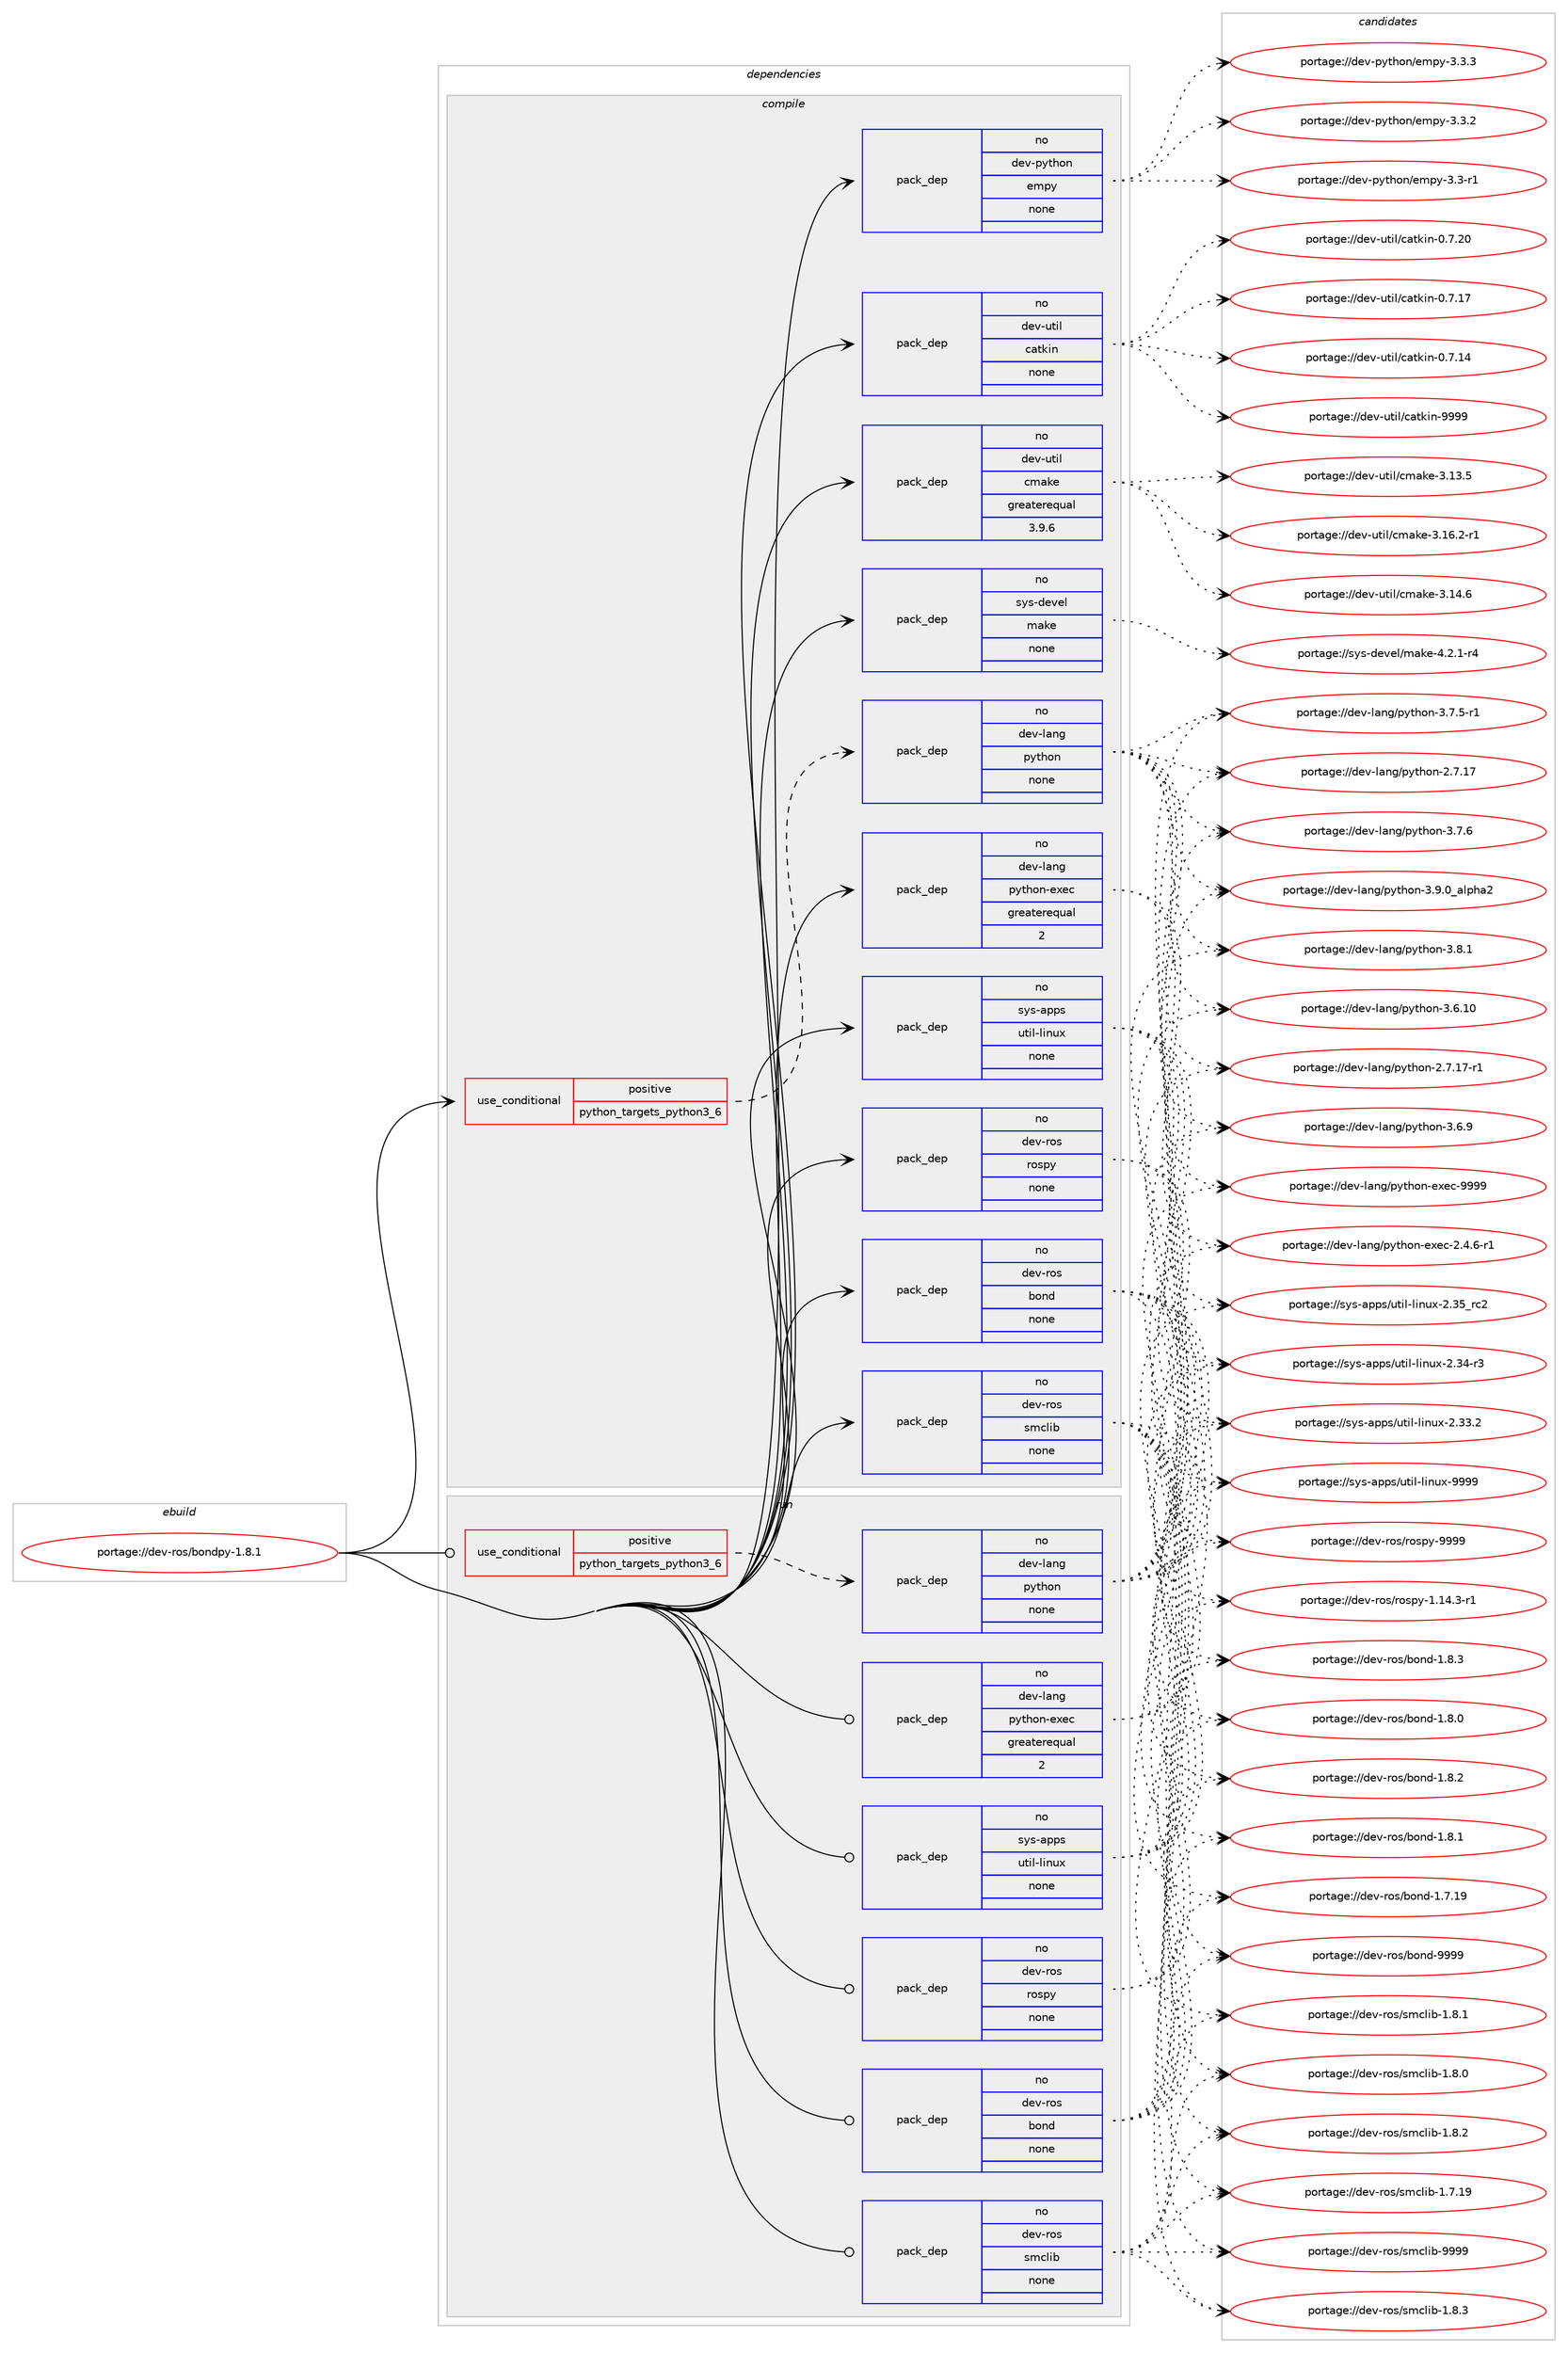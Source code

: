 digraph prolog {

# *************
# Graph options
# *************

newrank=true;
concentrate=true;
compound=true;
graph [rankdir=LR,fontname=Helvetica,fontsize=10,ranksep=1.5];#, ranksep=2.5, nodesep=0.2];
edge  [arrowhead=vee];
node  [fontname=Helvetica,fontsize=10];

# **********
# The ebuild
# **********

subgraph cluster_leftcol {
color=gray;
label=<<i>ebuild</i>>;
id [label="portage://dev-ros/bondpy-1.8.1", color=red, width=4, href="../dev-ros/bondpy-1.8.1.svg"];
}

# ****************
# The dependencies
# ****************

subgraph cluster_midcol {
color=gray;
label=<<i>dependencies</i>>;
subgraph cluster_compile {
fillcolor="#eeeeee";
style=filled;
label=<<i>compile</i>>;
subgraph cond101638 {
dependency409803 [label=<<TABLE BORDER="0" CELLBORDER="1" CELLSPACING="0" CELLPADDING="4"><TR><TD ROWSPAN="3" CELLPADDING="10">use_conditional</TD></TR><TR><TD>positive</TD></TR><TR><TD>python_targets_python3_6</TD></TR></TABLE>>, shape=none, color=red];
subgraph pack303290 {
dependency409804 [label=<<TABLE BORDER="0" CELLBORDER="1" CELLSPACING="0" CELLPADDING="4" WIDTH="220"><TR><TD ROWSPAN="6" CELLPADDING="30">pack_dep</TD></TR><TR><TD WIDTH="110">no</TD></TR><TR><TD>dev-lang</TD></TR><TR><TD>python</TD></TR><TR><TD>none</TD></TR><TR><TD></TD></TR></TABLE>>, shape=none, color=blue];
}
dependency409803:e -> dependency409804:w [weight=20,style="dashed",arrowhead="vee"];
}
id:e -> dependency409803:w [weight=20,style="solid",arrowhead="vee"];
subgraph pack303291 {
dependency409805 [label=<<TABLE BORDER="0" CELLBORDER="1" CELLSPACING="0" CELLPADDING="4" WIDTH="220"><TR><TD ROWSPAN="6" CELLPADDING="30">pack_dep</TD></TR><TR><TD WIDTH="110">no</TD></TR><TR><TD>dev-lang</TD></TR><TR><TD>python-exec</TD></TR><TR><TD>greaterequal</TD></TR><TR><TD>2</TD></TR></TABLE>>, shape=none, color=blue];
}
id:e -> dependency409805:w [weight=20,style="solid",arrowhead="vee"];
subgraph pack303292 {
dependency409806 [label=<<TABLE BORDER="0" CELLBORDER="1" CELLSPACING="0" CELLPADDING="4" WIDTH="220"><TR><TD ROWSPAN="6" CELLPADDING="30">pack_dep</TD></TR><TR><TD WIDTH="110">no</TD></TR><TR><TD>dev-python</TD></TR><TR><TD>empy</TD></TR><TR><TD>none</TD></TR><TR><TD></TD></TR></TABLE>>, shape=none, color=blue];
}
id:e -> dependency409806:w [weight=20,style="solid",arrowhead="vee"];
subgraph pack303293 {
dependency409807 [label=<<TABLE BORDER="0" CELLBORDER="1" CELLSPACING="0" CELLPADDING="4" WIDTH="220"><TR><TD ROWSPAN="6" CELLPADDING="30">pack_dep</TD></TR><TR><TD WIDTH="110">no</TD></TR><TR><TD>dev-ros</TD></TR><TR><TD>bond</TD></TR><TR><TD>none</TD></TR><TR><TD></TD></TR></TABLE>>, shape=none, color=blue];
}
id:e -> dependency409807:w [weight=20,style="solid",arrowhead="vee"];
subgraph pack303294 {
dependency409808 [label=<<TABLE BORDER="0" CELLBORDER="1" CELLSPACING="0" CELLPADDING="4" WIDTH="220"><TR><TD ROWSPAN="6" CELLPADDING="30">pack_dep</TD></TR><TR><TD WIDTH="110">no</TD></TR><TR><TD>dev-ros</TD></TR><TR><TD>rospy</TD></TR><TR><TD>none</TD></TR><TR><TD></TD></TR></TABLE>>, shape=none, color=blue];
}
id:e -> dependency409808:w [weight=20,style="solid",arrowhead="vee"];
subgraph pack303295 {
dependency409809 [label=<<TABLE BORDER="0" CELLBORDER="1" CELLSPACING="0" CELLPADDING="4" WIDTH="220"><TR><TD ROWSPAN="6" CELLPADDING="30">pack_dep</TD></TR><TR><TD WIDTH="110">no</TD></TR><TR><TD>dev-ros</TD></TR><TR><TD>smclib</TD></TR><TR><TD>none</TD></TR><TR><TD></TD></TR></TABLE>>, shape=none, color=blue];
}
id:e -> dependency409809:w [weight=20,style="solid",arrowhead="vee"];
subgraph pack303296 {
dependency409810 [label=<<TABLE BORDER="0" CELLBORDER="1" CELLSPACING="0" CELLPADDING="4" WIDTH="220"><TR><TD ROWSPAN="6" CELLPADDING="30">pack_dep</TD></TR><TR><TD WIDTH="110">no</TD></TR><TR><TD>dev-util</TD></TR><TR><TD>catkin</TD></TR><TR><TD>none</TD></TR><TR><TD></TD></TR></TABLE>>, shape=none, color=blue];
}
id:e -> dependency409810:w [weight=20,style="solid",arrowhead="vee"];
subgraph pack303297 {
dependency409811 [label=<<TABLE BORDER="0" CELLBORDER="1" CELLSPACING="0" CELLPADDING="4" WIDTH="220"><TR><TD ROWSPAN="6" CELLPADDING="30">pack_dep</TD></TR><TR><TD WIDTH="110">no</TD></TR><TR><TD>dev-util</TD></TR><TR><TD>cmake</TD></TR><TR><TD>greaterequal</TD></TR><TR><TD>3.9.6</TD></TR></TABLE>>, shape=none, color=blue];
}
id:e -> dependency409811:w [weight=20,style="solid",arrowhead="vee"];
subgraph pack303298 {
dependency409812 [label=<<TABLE BORDER="0" CELLBORDER="1" CELLSPACING="0" CELLPADDING="4" WIDTH="220"><TR><TD ROWSPAN="6" CELLPADDING="30">pack_dep</TD></TR><TR><TD WIDTH="110">no</TD></TR><TR><TD>sys-apps</TD></TR><TR><TD>util-linux</TD></TR><TR><TD>none</TD></TR><TR><TD></TD></TR></TABLE>>, shape=none, color=blue];
}
id:e -> dependency409812:w [weight=20,style="solid",arrowhead="vee"];
subgraph pack303299 {
dependency409813 [label=<<TABLE BORDER="0" CELLBORDER="1" CELLSPACING="0" CELLPADDING="4" WIDTH="220"><TR><TD ROWSPAN="6" CELLPADDING="30">pack_dep</TD></TR><TR><TD WIDTH="110">no</TD></TR><TR><TD>sys-devel</TD></TR><TR><TD>make</TD></TR><TR><TD>none</TD></TR><TR><TD></TD></TR></TABLE>>, shape=none, color=blue];
}
id:e -> dependency409813:w [weight=20,style="solid",arrowhead="vee"];
}
subgraph cluster_compileandrun {
fillcolor="#eeeeee";
style=filled;
label=<<i>compile and run</i>>;
}
subgraph cluster_run {
fillcolor="#eeeeee";
style=filled;
label=<<i>run</i>>;
subgraph cond101639 {
dependency409814 [label=<<TABLE BORDER="0" CELLBORDER="1" CELLSPACING="0" CELLPADDING="4"><TR><TD ROWSPAN="3" CELLPADDING="10">use_conditional</TD></TR><TR><TD>positive</TD></TR><TR><TD>python_targets_python3_6</TD></TR></TABLE>>, shape=none, color=red];
subgraph pack303300 {
dependency409815 [label=<<TABLE BORDER="0" CELLBORDER="1" CELLSPACING="0" CELLPADDING="4" WIDTH="220"><TR><TD ROWSPAN="6" CELLPADDING="30">pack_dep</TD></TR><TR><TD WIDTH="110">no</TD></TR><TR><TD>dev-lang</TD></TR><TR><TD>python</TD></TR><TR><TD>none</TD></TR><TR><TD></TD></TR></TABLE>>, shape=none, color=blue];
}
dependency409814:e -> dependency409815:w [weight=20,style="dashed",arrowhead="vee"];
}
id:e -> dependency409814:w [weight=20,style="solid",arrowhead="odot"];
subgraph pack303301 {
dependency409816 [label=<<TABLE BORDER="0" CELLBORDER="1" CELLSPACING="0" CELLPADDING="4" WIDTH="220"><TR><TD ROWSPAN="6" CELLPADDING="30">pack_dep</TD></TR><TR><TD WIDTH="110">no</TD></TR><TR><TD>dev-lang</TD></TR><TR><TD>python-exec</TD></TR><TR><TD>greaterequal</TD></TR><TR><TD>2</TD></TR></TABLE>>, shape=none, color=blue];
}
id:e -> dependency409816:w [weight=20,style="solid",arrowhead="odot"];
subgraph pack303302 {
dependency409817 [label=<<TABLE BORDER="0" CELLBORDER="1" CELLSPACING="0" CELLPADDING="4" WIDTH="220"><TR><TD ROWSPAN="6" CELLPADDING="30">pack_dep</TD></TR><TR><TD WIDTH="110">no</TD></TR><TR><TD>dev-ros</TD></TR><TR><TD>bond</TD></TR><TR><TD>none</TD></TR><TR><TD></TD></TR></TABLE>>, shape=none, color=blue];
}
id:e -> dependency409817:w [weight=20,style="solid",arrowhead="odot"];
subgraph pack303303 {
dependency409818 [label=<<TABLE BORDER="0" CELLBORDER="1" CELLSPACING="0" CELLPADDING="4" WIDTH="220"><TR><TD ROWSPAN="6" CELLPADDING="30">pack_dep</TD></TR><TR><TD WIDTH="110">no</TD></TR><TR><TD>dev-ros</TD></TR><TR><TD>rospy</TD></TR><TR><TD>none</TD></TR><TR><TD></TD></TR></TABLE>>, shape=none, color=blue];
}
id:e -> dependency409818:w [weight=20,style="solid",arrowhead="odot"];
subgraph pack303304 {
dependency409819 [label=<<TABLE BORDER="0" CELLBORDER="1" CELLSPACING="0" CELLPADDING="4" WIDTH="220"><TR><TD ROWSPAN="6" CELLPADDING="30">pack_dep</TD></TR><TR><TD WIDTH="110">no</TD></TR><TR><TD>dev-ros</TD></TR><TR><TD>smclib</TD></TR><TR><TD>none</TD></TR><TR><TD></TD></TR></TABLE>>, shape=none, color=blue];
}
id:e -> dependency409819:w [weight=20,style="solid",arrowhead="odot"];
subgraph pack303305 {
dependency409820 [label=<<TABLE BORDER="0" CELLBORDER="1" CELLSPACING="0" CELLPADDING="4" WIDTH="220"><TR><TD ROWSPAN="6" CELLPADDING="30">pack_dep</TD></TR><TR><TD WIDTH="110">no</TD></TR><TR><TD>sys-apps</TD></TR><TR><TD>util-linux</TD></TR><TR><TD>none</TD></TR><TR><TD></TD></TR></TABLE>>, shape=none, color=blue];
}
id:e -> dependency409820:w [weight=20,style="solid",arrowhead="odot"];
}
}

# **************
# The candidates
# **************

subgraph cluster_choices {
rank=same;
color=gray;
label=<<i>candidates</i>>;

subgraph choice303290 {
color=black;
nodesep=1;
choice10010111845108971101034711212111610411111045514657464895971081121049750 [label="portage://dev-lang/python-3.9.0_alpha2", color=red, width=4,href="../dev-lang/python-3.9.0_alpha2.svg"];
choice100101118451089711010347112121116104111110455146564649 [label="portage://dev-lang/python-3.8.1", color=red, width=4,href="../dev-lang/python-3.8.1.svg"];
choice100101118451089711010347112121116104111110455146554654 [label="portage://dev-lang/python-3.7.6", color=red, width=4,href="../dev-lang/python-3.7.6.svg"];
choice1001011184510897110103471121211161041111104551465546534511449 [label="portage://dev-lang/python-3.7.5-r1", color=red, width=4,href="../dev-lang/python-3.7.5-r1.svg"];
choice100101118451089711010347112121116104111110455146544657 [label="portage://dev-lang/python-3.6.9", color=red, width=4,href="../dev-lang/python-3.6.9.svg"];
choice10010111845108971101034711212111610411111045514654464948 [label="portage://dev-lang/python-3.6.10", color=red, width=4,href="../dev-lang/python-3.6.10.svg"];
choice100101118451089711010347112121116104111110455046554649554511449 [label="portage://dev-lang/python-2.7.17-r1", color=red, width=4,href="../dev-lang/python-2.7.17-r1.svg"];
choice10010111845108971101034711212111610411111045504655464955 [label="portage://dev-lang/python-2.7.17", color=red, width=4,href="../dev-lang/python-2.7.17.svg"];
dependency409804:e -> choice10010111845108971101034711212111610411111045514657464895971081121049750:w [style=dotted,weight="100"];
dependency409804:e -> choice100101118451089711010347112121116104111110455146564649:w [style=dotted,weight="100"];
dependency409804:e -> choice100101118451089711010347112121116104111110455146554654:w [style=dotted,weight="100"];
dependency409804:e -> choice1001011184510897110103471121211161041111104551465546534511449:w [style=dotted,weight="100"];
dependency409804:e -> choice100101118451089711010347112121116104111110455146544657:w [style=dotted,weight="100"];
dependency409804:e -> choice10010111845108971101034711212111610411111045514654464948:w [style=dotted,weight="100"];
dependency409804:e -> choice100101118451089711010347112121116104111110455046554649554511449:w [style=dotted,weight="100"];
dependency409804:e -> choice10010111845108971101034711212111610411111045504655464955:w [style=dotted,weight="100"];
}
subgraph choice303291 {
color=black;
nodesep=1;
choice10010111845108971101034711212111610411111045101120101994557575757 [label="portage://dev-lang/python-exec-9999", color=red, width=4,href="../dev-lang/python-exec-9999.svg"];
choice10010111845108971101034711212111610411111045101120101994550465246544511449 [label="portage://dev-lang/python-exec-2.4.6-r1", color=red, width=4,href="../dev-lang/python-exec-2.4.6-r1.svg"];
dependency409805:e -> choice10010111845108971101034711212111610411111045101120101994557575757:w [style=dotted,weight="100"];
dependency409805:e -> choice10010111845108971101034711212111610411111045101120101994550465246544511449:w [style=dotted,weight="100"];
}
subgraph choice303292 {
color=black;
nodesep=1;
choice1001011184511212111610411111047101109112121455146514651 [label="portage://dev-python/empy-3.3.3", color=red, width=4,href="../dev-python/empy-3.3.3.svg"];
choice1001011184511212111610411111047101109112121455146514650 [label="portage://dev-python/empy-3.3.2", color=red, width=4,href="../dev-python/empy-3.3.2.svg"];
choice1001011184511212111610411111047101109112121455146514511449 [label="portage://dev-python/empy-3.3-r1", color=red, width=4,href="../dev-python/empy-3.3-r1.svg"];
dependency409806:e -> choice1001011184511212111610411111047101109112121455146514651:w [style=dotted,weight="100"];
dependency409806:e -> choice1001011184511212111610411111047101109112121455146514650:w [style=dotted,weight="100"];
dependency409806:e -> choice1001011184511212111610411111047101109112121455146514511449:w [style=dotted,weight="100"];
}
subgraph choice303293 {
color=black;
nodesep=1;
choice1001011184511411111547981111101004557575757 [label="portage://dev-ros/bond-9999", color=red, width=4,href="../dev-ros/bond-9999.svg"];
choice100101118451141111154798111110100454946564651 [label="portage://dev-ros/bond-1.8.3", color=red, width=4,href="../dev-ros/bond-1.8.3.svg"];
choice100101118451141111154798111110100454946564650 [label="portage://dev-ros/bond-1.8.2", color=red, width=4,href="../dev-ros/bond-1.8.2.svg"];
choice100101118451141111154798111110100454946564649 [label="portage://dev-ros/bond-1.8.1", color=red, width=4,href="../dev-ros/bond-1.8.1.svg"];
choice100101118451141111154798111110100454946564648 [label="portage://dev-ros/bond-1.8.0", color=red, width=4,href="../dev-ros/bond-1.8.0.svg"];
choice10010111845114111115479811111010045494655464957 [label="portage://dev-ros/bond-1.7.19", color=red, width=4,href="../dev-ros/bond-1.7.19.svg"];
dependency409807:e -> choice1001011184511411111547981111101004557575757:w [style=dotted,weight="100"];
dependency409807:e -> choice100101118451141111154798111110100454946564651:w [style=dotted,weight="100"];
dependency409807:e -> choice100101118451141111154798111110100454946564650:w [style=dotted,weight="100"];
dependency409807:e -> choice100101118451141111154798111110100454946564649:w [style=dotted,weight="100"];
dependency409807:e -> choice100101118451141111154798111110100454946564648:w [style=dotted,weight="100"];
dependency409807:e -> choice10010111845114111115479811111010045494655464957:w [style=dotted,weight="100"];
}
subgraph choice303294 {
color=black;
nodesep=1;
choice10010111845114111115471141111151121214557575757 [label="portage://dev-ros/rospy-9999", color=red, width=4,href="../dev-ros/rospy-9999.svg"];
choice1001011184511411111547114111115112121454946495246514511449 [label="portage://dev-ros/rospy-1.14.3-r1", color=red, width=4,href="../dev-ros/rospy-1.14.3-r1.svg"];
dependency409808:e -> choice10010111845114111115471141111151121214557575757:w [style=dotted,weight="100"];
dependency409808:e -> choice1001011184511411111547114111115112121454946495246514511449:w [style=dotted,weight="100"];
}
subgraph choice303295 {
color=black;
nodesep=1;
choice100101118451141111154711510999108105984557575757 [label="portage://dev-ros/smclib-9999", color=red, width=4,href="../dev-ros/smclib-9999.svg"];
choice10010111845114111115471151099910810598454946564651 [label="portage://dev-ros/smclib-1.8.3", color=red, width=4,href="../dev-ros/smclib-1.8.3.svg"];
choice10010111845114111115471151099910810598454946564650 [label="portage://dev-ros/smclib-1.8.2", color=red, width=4,href="../dev-ros/smclib-1.8.2.svg"];
choice10010111845114111115471151099910810598454946564649 [label="portage://dev-ros/smclib-1.8.1", color=red, width=4,href="../dev-ros/smclib-1.8.1.svg"];
choice10010111845114111115471151099910810598454946564648 [label="portage://dev-ros/smclib-1.8.0", color=red, width=4,href="../dev-ros/smclib-1.8.0.svg"];
choice1001011184511411111547115109991081059845494655464957 [label="portage://dev-ros/smclib-1.7.19", color=red, width=4,href="../dev-ros/smclib-1.7.19.svg"];
dependency409809:e -> choice100101118451141111154711510999108105984557575757:w [style=dotted,weight="100"];
dependency409809:e -> choice10010111845114111115471151099910810598454946564651:w [style=dotted,weight="100"];
dependency409809:e -> choice10010111845114111115471151099910810598454946564650:w [style=dotted,weight="100"];
dependency409809:e -> choice10010111845114111115471151099910810598454946564649:w [style=dotted,weight="100"];
dependency409809:e -> choice10010111845114111115471151099910810598454946564648:w [style=dotted,weight="100"];
dependency409809:e -> choice1001011184511411111547115109991081059845494655464957:w [style=dotted,weight="100"];
}
subgraph choice303296 {
color=black;
nodesep=1;
choice100101118451171161051084799971161071051104557575757 [label="portage://dev-util/catkin-9999", color=red, width=4,href="../dev-util/catkin-9999.svg"];
choice1001011184511711610510847999711610710511045484655465048 [label="portage://dev-util/catkin-0.7.20", color=red, width=4,href="../dev-util/catkin-0.7.20.svg"];
choice1001011184511711610510847999711610710511045484655464955 [label="portage://dev-util/catkin-0.7.17", color=red, width=4,href="../dev-util/catkin-0.7.17.svg"];
choice1001011184511711610510847999711610710511045484655464952 [label="portage://dev-util/catkin-0.7.14", color=red, width=4,href="../dev-util/catkin-0.7.14.svg"];
dependency409810:e -> choice100101118451171161051084799971161071051104557575757:w [style=dotted,weight="100"];
dependency409810:e -> choice1001011184511711610510847999711610710511045484655465048:w [style=dotted,weight="100"];
dependency409810:e -> choice1001011184511711610510847999711610710511045484655464955:w [style=dotted,weight="100"];
dependency409810:e -> choice1001011184511711610510847999711610710511045484655464952:w [style=dotted,weight="100"];
}
subgraph choice303297 {
color=black;
nodesep=1;
choice10010111845117116105108479910997107101455146495446504511449 [label="portage://dev-util/cmake-3.16.2-r1", color=red, width=4,href="../dev-util/cmake-3.16.2-r1.svg"];
choice1001011184511711610510847991099710710145514649524654 [label="portage://dev-util/cmake-3.14.6", color=red, width=4,href="../dev-util/cmake-3.14.6.svg"];
choice1001011184511711610510847991099710710145514649514653 [label="portage://dev-util/cmake-3.13.5", color=red, width=4,href="../dev-util/cmake-3.13.5.svg"];
dependency409811:e -> choice10010111845117116105108479910997107101455146495446504511449:w [style=dotted,weight="100"];
dependency409811:e -> choice1001011184511711610510847991099710710145514649524654:w [style=dotted,weight="100"];
dependency409811:e -> choice1001011184511711610510847991099710710145514649514653:w [style=dotted,weight="100"];
}
subgraph choice303298 {
color=black;
nodesep=1;
choice115121115459711211211547117116105108451081051101171204557575757 [label="portage://sys-apps/util-linux-9999", color=red, width=4,href="../sys-apps/util-linux-9999.svg"];
choice115121115459711211211547117116105108451081051101171204550465153951149950 [label="portage://sys-apps/util-linux-2.35_rc2", color=red, width=4,href="../sys-apps/util-linux-2.35_rc2.svg"];
choice1151211154597112112115471171161051084510810511011712045504651524511451 [label="portage://sys-apps/util-linux-2.34-r3", color=red, width=4,href="../sys-apps/util-linux-2.34-r3.svg"];
choice1151211154597112112115471171161051084510810511011712045504651514650 [label="portage://sys-apps/util-linux-2.33.2", color=red, width=4,href="../sys-apps/util-linux-2.33.2.svg"];
dependency409812:e -> choice115121115459711211211547117116105108451081051101171204557575757:w [style=dotted,weight="100"];
dependency409812:e -> choice115121115459711211211547117116105108451081051101171204550465153951149950:w [style=dotted,weight="100"];
dependency409812:e -> choice1151211154597112112115471171161051084510810511011712045504651524511451:w [style=dotted,weight="100"];
dependency409812:e -> choice1151211154597112112115471171161051084510810511011712045504651514650:w [style=dotted,weight="100"];
}
subgraph choice303299 {
color=black;
nodesep=1;
choice1151211154510010111810110847109971071014552465046494511452 [label="portage://sys-devel/make-4.2.1-r4", color=red, width=4,href="../sys-devel/make-4.2.1-r4.svg"];
dependency409813:e -> choice1151211154510010111810110847109971071014552465046494511452:w [style=dotted,weight="100"];
}
subgraph choice303300 {
color=black;
nodesep=1;
choice10010111845108971101034711212111610411111045514657464895971081121049750 [label="portage://dev-lang/python-3.9.0_alpha2", color=red, width=4,href="../dev-lang/python-3.9.0_alpha2.svg"];
choice100101118451089711010347112121116104111110455146564649 [label="portage://dev-lang/python-3.8.1", color=red, width=4,href="../dev-lang/python-3.8.1.svg"];
choice100101118451089711010347112121116104111110455146554654 [label="portage://dev-lang/python-3.7.6", color=red, width=4,href="../dev-lang/python-3.7.6.svg"];
choice1001011184510897110103471121211161041111104551465546534511449 [label="portage://dev-lang/python-3.7.5-r1", color=red, width=4,href="../dev-lang/python-3.7.5-r1.svg"];
choice100101118451089711010347112121116104111110455146544657 [label="portage://dev-lang/python-3.6.9", color=red, width=4,href="../dev-lang/python-3.6.9.svg"];
choice10010111845108971101034711212111610411111045514654464948 [label="portage://dev-lang/python-3.6.10", color=red, width=4,href="../dev-lang/python-3.6.10.svg"];
choice100101118451089711010347112121116104111110455046554649554511449 [label="portage://dev-lang/python-2.7.17-r1", color=red, width=4,href="../dev-lang/python-2.7.17-r1.svg"];
choice10010111845108971101034711212111610411111045504655464955 [label="portage://dev-lang/python-2.7.17", color=red, width=4,href="../dev-lang/python-2.7.17.svg"];
dependency409815:e -> choice10010111845108971101034711212111610411111045514657464895971081121049750:w [style=dotted,weight="100"];
dependency409815:e -> choice100101118451089711010347112121116104111110455146564649:w [style=dotted,weight="100"];
dependency409815:e -> choice100101118451089711010347112121116104111110455146554654:w [style=dotted,weight="100"];
dependency409815:e -> choice1001011184510897110103471121211161041111104551465546534511449:w [style=dotted,weight="100"];
dependency409815:e -> choice100101118451089711010347112121116104111110455146544657:w [style=dotted,weight="100"];
dependency409815:e -> choice10010111845108971101034711212111610411111045514654464948:w [style=dotted,weight="100"];
dependency409815:e -> choice100101118451089711010347112121116104111110455046554649554511449:w [style=dotted,weight="100"];
dependency409815:e -> choice10010111845108971101034711212111610411111045504655464955:w [style=dotted,weight="100"];
}
subgraph choice303301 {
color=black;
nodesep=1;
choice10010111845108971101034711212111610411111045101120101994557575757 [label="portage://dev-lang/python-exec-9999", color=red, width=4,href="../dev-lang/python-exec-9999.svg"];
choice10010111845108971101034711212111610411111045101120101994550465246544511449 [label="portage://dev-lang/python-exec-2.4.6-r1", color=red, width=4,href="../dev-lang/python-exec-2.4.6-r1.svg"];
dependency409816:e -> choice10010111845108971101034711212111610411111045101120101994557575757:w [style=dotted,weight="100"];
dependency409816:e -> choice10010111845108971101034711212111610411111045101120101994550465246544511449:w [style=dotted,weight="100"];
}
subgraph choice303302 {
color=black;
nodesep=1;
choice1001011184511411111547981111101004557575757 [label="portage://dev-ros/bond-9999", color=red, width=4,href="../dev-ros/bond-9999.svg"];
choice100101118451141111154798111110100454946564651 [label="portage://dev-ros/bond-1.8.3", color=red, width=4,href="../dev-ros/bond-1.8.3.svg"];
choice100101118451141111154798111110100454946564650 [label="portage://dev-ros/bond-1.8.2", color=red, width=4,href="../dev-ros/bond-1.8.2.svg"];
choice100101118451141111154798111110100454946564649 [label="portage://dev-ros/bond-1.8.1", color=red, width=4,href="../dev-ros/bond-1.8.1.svg"];
choice100101118451141111154798111110100454946564648 [label="portage://dev-ros/bond-1.8.0", color=red, width=4,href="../dev-ros/bond-1.8.0.svg"];
choice10010111845114111115479811111010045494655464957 [label="portage://dev-ros/bond-1.7.19", color=red, width=4,href="../dev-ros/bond-1.7.19.svg"];
dependency409817:e -> choice1001011184511411111547981111101004557575757:w [style=dotted,weight="100"];
dependency409817:e -> choice100101118451141111154798111110100454946564651:w [style=dotted,weight="100"];
dependency409817:e -> choice100101118451141111154798111110100454946564650:w [style=dotted,weight="100"];
dependency409817:e -> choice100101118451141111154798111110100454946564649:w [style=dotted,weight="100"];
dependency409817:e -> choice100101118451141111154798111110100454946564648:w [style=dotted,weight="100"];
dependency409817:e -> choice10010111845114111115479811111010045494655464957:w [style=dotted,weight="100"];
}
subgraph choice303303 {
color=black;
nodesep=1;
choice10010111845114111115471141111151121214557575757 [label="portage://dev-ros/rospy-9999", color=red, width=4,href="../dev-ros/rospy-9999.svg"];
choice1001011184511411111547114111115112121454946495246514511449 [label="portage://dev-ros/rospy-1.14.3-r1", color=red, width=4,href="../dev-ros/rospy-1.14.3-r1.svg"];
dependency409818:e -> choice10010111845114111115471141111151121214557575757:w [style=dotted,weight="100"];
dependency409818:e -> choice1001011184511411111547114111115112121454946495246514511449:w [style=dotted,weight="100"];
}
subgraph choice303304 {
color=black;
nodesep=1;
choice100101118451141111154711510999108105984557575757 [label="portage://dev-ros/smclib-9999", color=red, width=4,href="../dev-ros/smclib-9999.svg"];
choice10010111845114111115471151099910810598454946564651 [label="portage://dev-ros/smclib-1.8.3", color=red, width=4,href="../dev-ros/smclib-1.8.3.svg"];
choice10010111845114111115471151099910810598454946564650 [label="portage://dev-ros/smclib-1.8.2", color=red, width=4,href="../dev-ros/smclib-1.8.2.svg"];
choice10010111845114111115471151099910810598454946564649 [label="portage://dev-ros/smclib-1.8.1", color=red, width=4,href="../dev-ros/smclib-1.8.1.svg"];
choice10010111845114111115471151099910810598454946564648 [label="portage://dev-ros/smclib-1.8.0", color=red, width=4,href="../dev-ros/smclib-1.8.0.svg"];
choice1001011184511411111547115109991081059845494655464957 [label="portage://dev-ros/smclib-1.7.19", color=red, width=4,href="../dev-ros/smclib-1.7.19.svg"];
dependency409819:e -> choice100101118451141111154711510999108105984557575757:w [style=dotted,weight="100"];
dependency409819:e -> choice10010111845114111115471151099910810598454946564651:w [style=dotted,weight="100"];
dependency409819:e -> choice10010111845114111115471151099910810598454946564650:w [style=dotted,weight="100"];
dependency409819:e -> choice10010111845114111115471151099910810598454946564649:w [style=dotted,weight="100"];
dependency409819:e -> choice10010111845114111115471151099910810598454946564648:w [style=dotted,weight="100"];
dependency409819:e -> choice1001011184511411111547115109991081059845494655464957:w [style=dotted,weight="100"];
}
subgraph choice303305 {
color=black;
nodesep=1;
choice115121115459711211211547117116105108451081051101171204557575757 [label="portage://sys-apps/util-linux-9999", color=red, width=4,href="../sys-apps/util-linux-9999.svg"];
choice115121115459711211211547117116105108451081051101171204550465153951149950 [label="portage://sys-apps/util-linux-2.35_rc2", color=red, width=4,href="../sys-apps/util-linux-2.35_rc2.svg"];
choice1151211154597112112115471171161051084510810511011712045504651524511451 [label="portage://sys-apps/util-linux-2.34-r3", color=red, width=4,href="../sys-apps/util-linux-2.34-r3.svg"];
choice1151211154597112112115471171161051084510810511011712045504651514650 [label="portage://sys-apps/util-linux-2.33.2", color=red, width=4,href="../sys-apps/util-linux-2.33.2.svg"];
dependency409820:e -> choice115121115459711211211547117116105108451081051101171204557575757:w [style=dotted,weight="100"];
dependency409820:e -> choice115121115459711211211547117116105108451081051101171204550465153951149950:w [style=dotted,weight="100"];
dependency409820:e -> choice1151211154597112112115471171161051084510810511011712045504651524511451:w [style=dotted,weight="100"];
dependency409820:e -> choice1151211154597112112115471171161051084510810511011712045504651514650:w [style=dotted,weight="100"];
}
}

}
